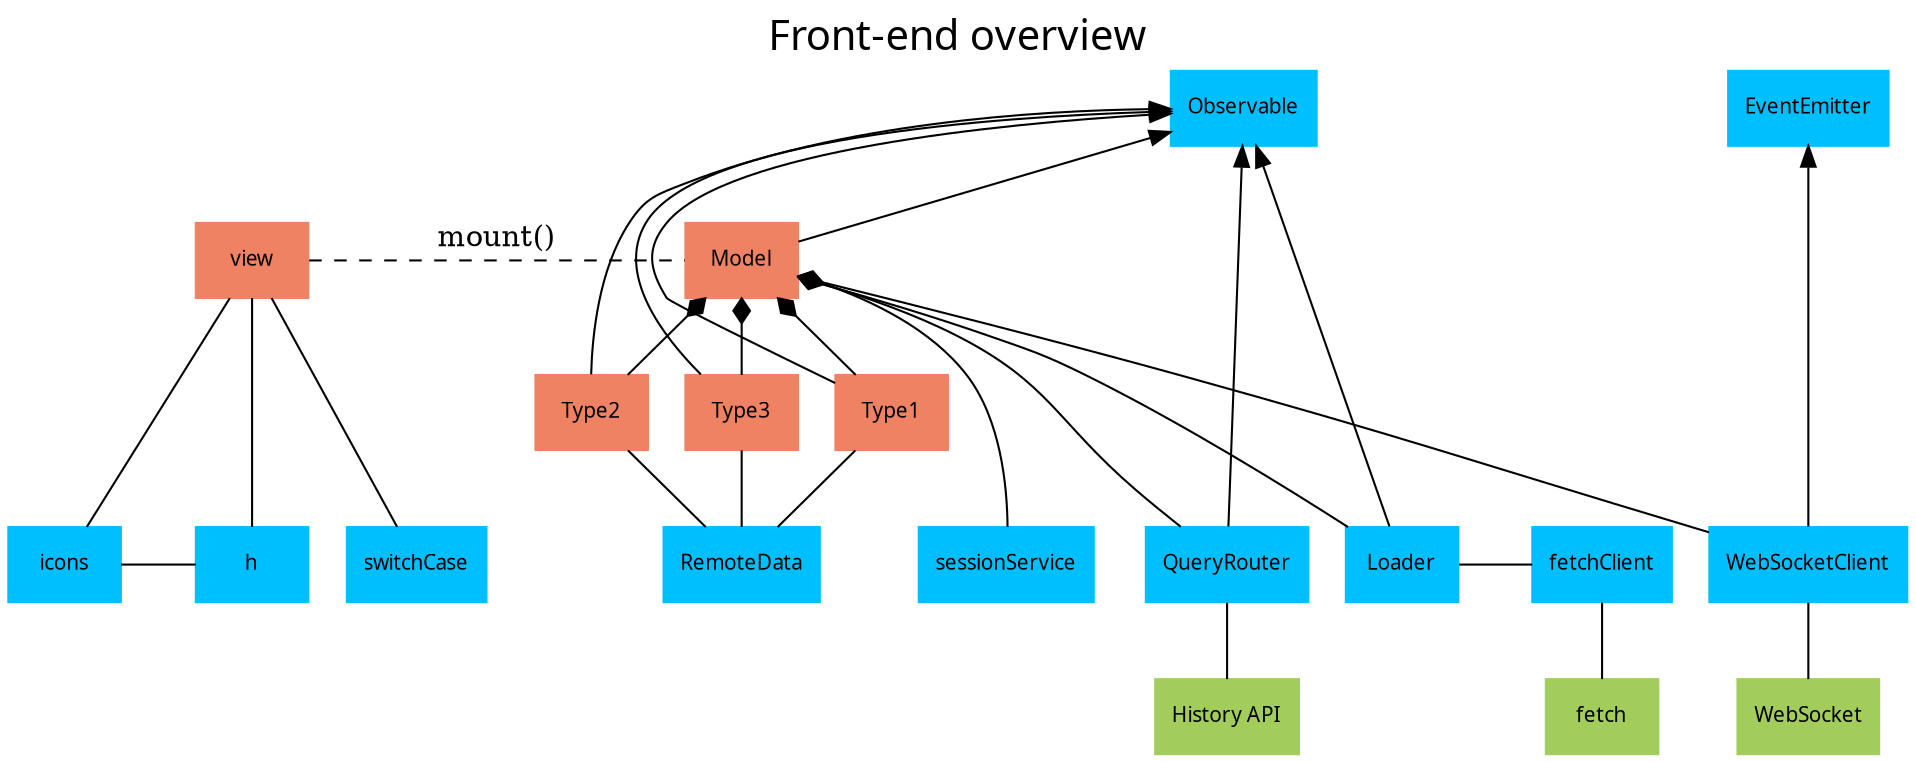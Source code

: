 # dot -Tpng front-arch.dot -O front-arch.png

digraph g {
  graph [fontsize=20 fontname="Verdana" clusterrank="local"];
  node[shape=box fontsize=10 fontname="Verdana" style=filled];
  edge[constraint=true];
  labelloc="t";
  label="Front-end overview";
  // rankdir=LR;
  // ratio="fill"
  // size="8.3,11.7!"; # A4 fprmat

  subgraph Acluster_app {
    node[shape=box];
    color=brown;
    label="App";
    labeljust="l"

    "view" [color="salmon2"]
    "Model" [color="salmon2"]
    "Type1" [color="salmon2"]
    "Type2" [color="salmon2"]
    "Type3" [color="salmon2"]

    { rank=same; Type1; Type2; Type3; }
    { rank=same; Model; view; }

    "Model" -> "Type1" [arrowtail="diamond",weight=100,dir=back]
    "Model" -> "Type2" [arrowtail="diamond",weight=100,dir=back]
    "Model" -> "Type3" [arrowtail="diamond",weight=100,dir=back]
    "view" -> "Model" [arrowhead="none",style="dashed",weight=100,label="mount()"]
  }

  subgraph Acluster_framework {
    node[shape=box];
    color=blue;
    label="Framework Model";

    "Loader" [color="deepskyblue"]
    "fetchClient" [color="deepskyblue"]
    "QueryRouter" [color="deepskyblue"]
    "WebSocketClient" [color="deepskyblue"]
    "Observable" [color="deepskyblue"]
    "EventEmitter" [color="deepskyblue"]
    "RemoteData" [color="deepskyblue"]
    "sessionService" [color="deepskyblue"]
    "h" [color="deepskyblue"]
    "switchCase" [color="deepskyblue"]
    "icons" [color="deepskyblue"]

    { rank=min; Observable }
    { rank=same; fetchClient; WebSocketClient; Loader; QueryRouter; sessionService; RemoteData; h; switchCase; icons; }
    { rank=same; Observable; EventEmitter; }

    "fetchClient" -> "Loader" [arrowhead="none"]
    "Loader" -> "Observable" [weight=100]
    "QueryRouter" -> "Observable" [weight=100]
    "WebSocketClient" -> "EventEmitter" [weight=100]
    "icons" -> "h" [arrowhead="none"]
  }

  subgraph Acluster_native {
    node[shape=box];
    color=green;
    label="Native";

    "History API" [color="darkolivegreen3"]
    "fetch" [color="darkolivegreen3"]
    "WebSocket" [color="darkolivegreen3"]

    { rank=max; WebSocket; fetch; "History API"; }
  }

  // App to Framework Model
  "Model" -> "Loader" [arrowtail="diamond",dir=back]
  "Model" -> "QueryRouter" [arrowtail="diamond",dir=back]
  "Model" -> "WebSocketClient" [arrowtail="diamond",dir=back]
  "Model" -> "sessionService" [arrowtail="diamond",dir=back]
  "Model" -> "Observable"
  "Type1" -> "Observable"
  "Type2" -> "Observable"
  "Type3" -> "Observable"
  "Type1" -> "RemoteData" [arrowhead="none"]
  "Type2" -> "RemoteData" [arrowhead="none"]
  "Type3" -> "RemoteData" [arrowhead="none"]

  // Framework Model to native
  "fetch" -> "fetchClient" [arrowhead="none",weight=100]
  "WebSocket" -> "WebSocketClient" [arrowhead="none",weight=100]
  "History API" -> "QueryRouter" [arrowhead="none",weight=100]

  // App to Framework view
  "view" -> "h" [arrowhead="none",weight=100]
  "view" -> "switchCase" [arrowhead="none",weight=100]
  "view" -> "icons" [arrowhead="none",weight=100]
}
